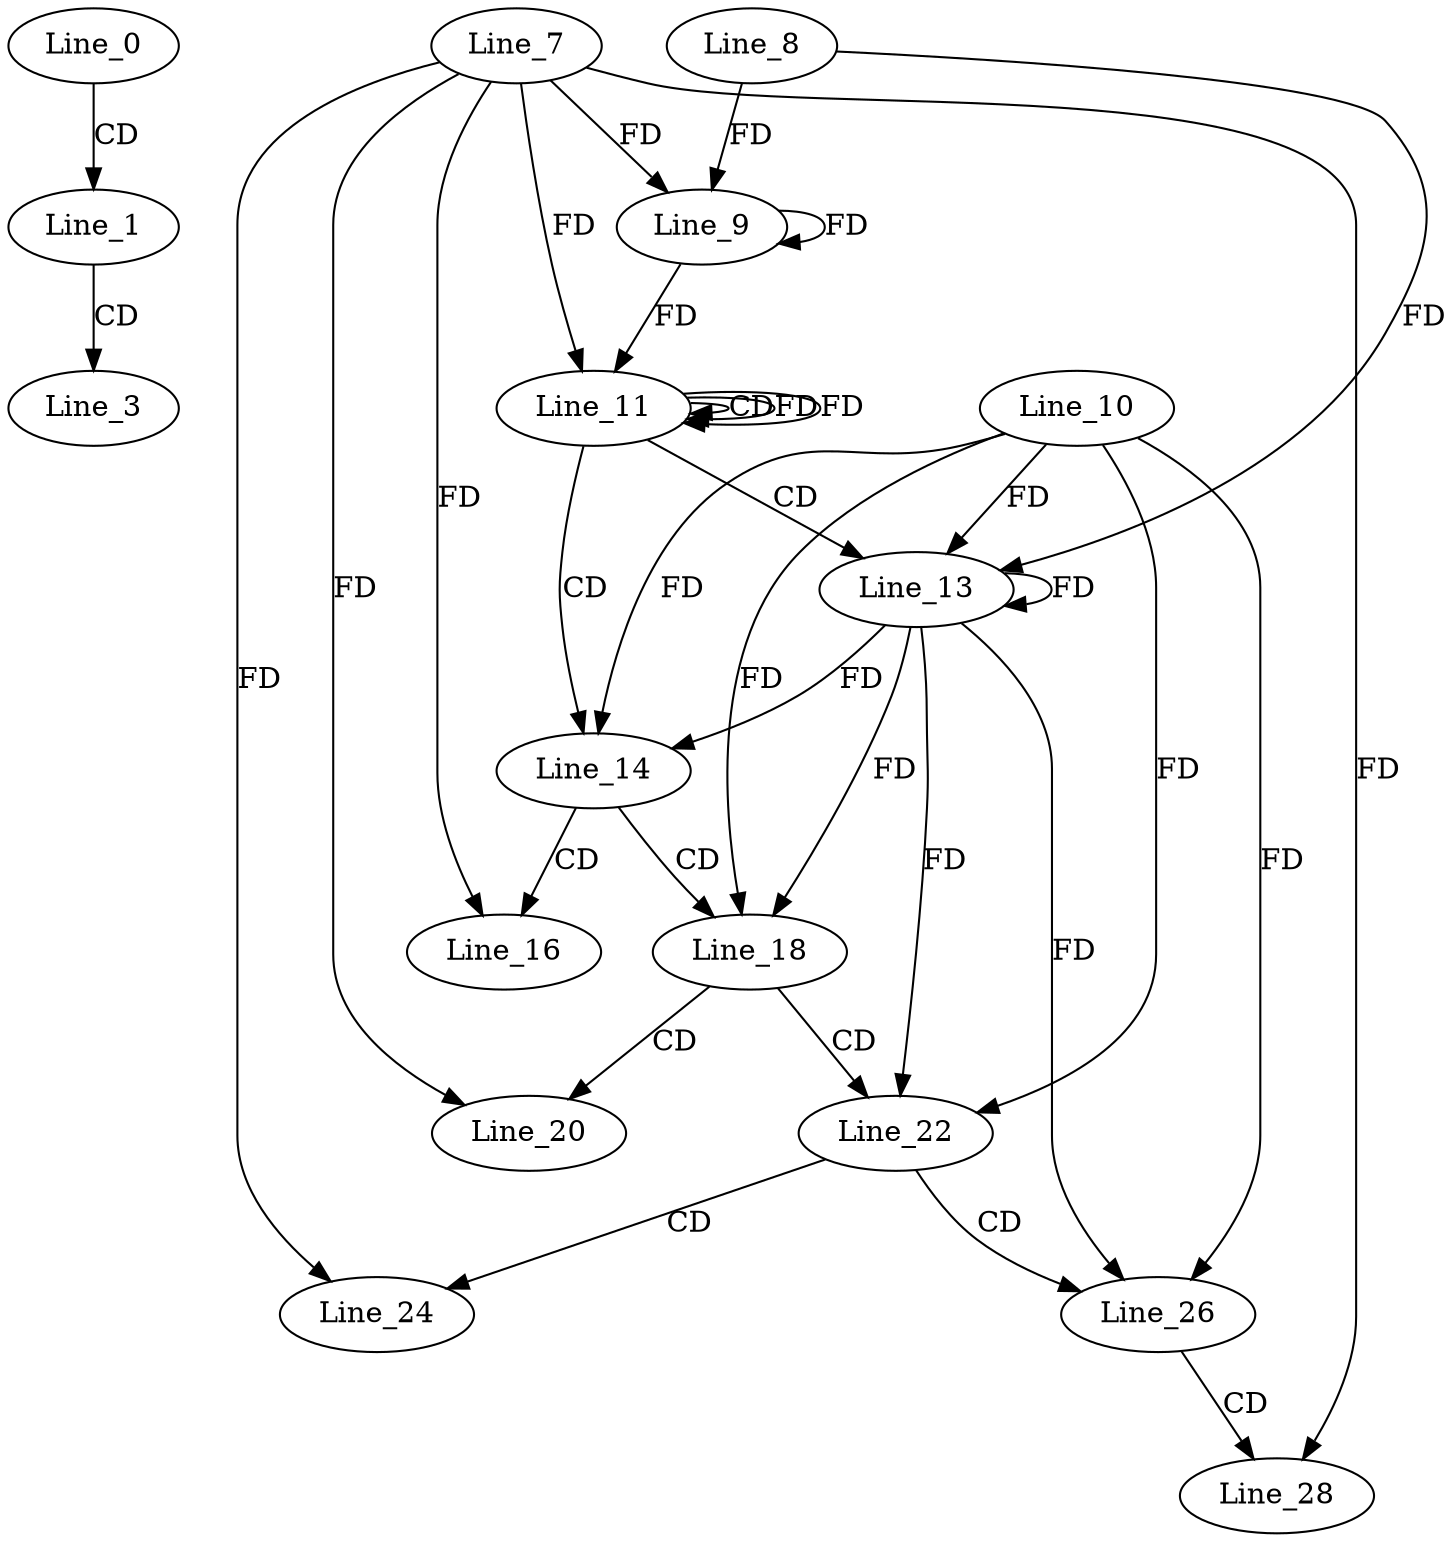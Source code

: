 digraph G {
  Line_0;
  Line_1;
  Line_3;
  Line_7;
  Line_9;
  Line_9;
  Line_8;
  Line_11;
  Line_11;
  Line_11;
  Line_13;
  Line_10;
  Line_13;
  Line_14;
  Line_14;
  Line_16;
  Line_18;
  Line_18;
  Line_20;
  Line_22;
  Line_22;
  Line_24;
  Line_26;
  Line_26;
  Line_28;
  Line_0 -> Line_1 [ label="CD" ];
  Line_1 -> Line_3 [ label="CD" ];
  Line_7 -> Line_9 [ label="FD" ];
  Line_9 -> Line_9 [ label="FD" ];
  Line_8 -> Line_9 [ label="FD" ];
  Line_7 -> Line_11 [ label="FD" ];
  Line_9 -> Line_11 [ label="FD" ];
  Line_11 -> Line_11 [ label="CD" ];
  Line_11 -> Line_11 [ label="FD" ];
  Line_11 -> Line_13 [ label="CD" ];
  Line_13 -> Line_13 [ label="FD" ];
  Line_10 -> Line_13 [ label="FD" ];
  Line_8 -> Line_13 [ label="FD" ];
  Line_11 -> Line_14 [ label="CD" ];
  Line_13 -> Line_14 [ label="FD" ];
  Line_10 -> Line_14 [ label="FD" ];
  Line_14 -> Line_16 [ label="CD" ];
  Line_7 -> Line_16 [ label="FD" ];
  Line_14 -> Line_18 [ label="CD" ];
  Line_13 -> Line_18 [ label="FD" ];
  Line_10 -> Line_18 [ label="FD" ];
  Line_18 -> Line_20 [ label="CD" ];
  Line_7 -> Line_20 [ label="FD" ];
  Line_18 -> Line_22 [ label="CD" ];
  Line_13 -> Line_22 [ label="FD" ];
  Line_10 -> Line_22 [ label="FD" ];
  Line_22 -> Line_24 [ label="CD" ];
  Line_7 -> Line_24 [ label="FD" ];
  Line_22 -> Line_26 [ label="CD" ];
  Line_13 -> Line_26 [ label="FD" ];
  Line_10 -> Line_26 [ label="FD" ];
  Line_26 -> Line_28 [ label="CD" ];
  Line_7 -> Line_28 [ label="FD" ];
  Line_11 -> Line_11 [ label="FD" ];
}
